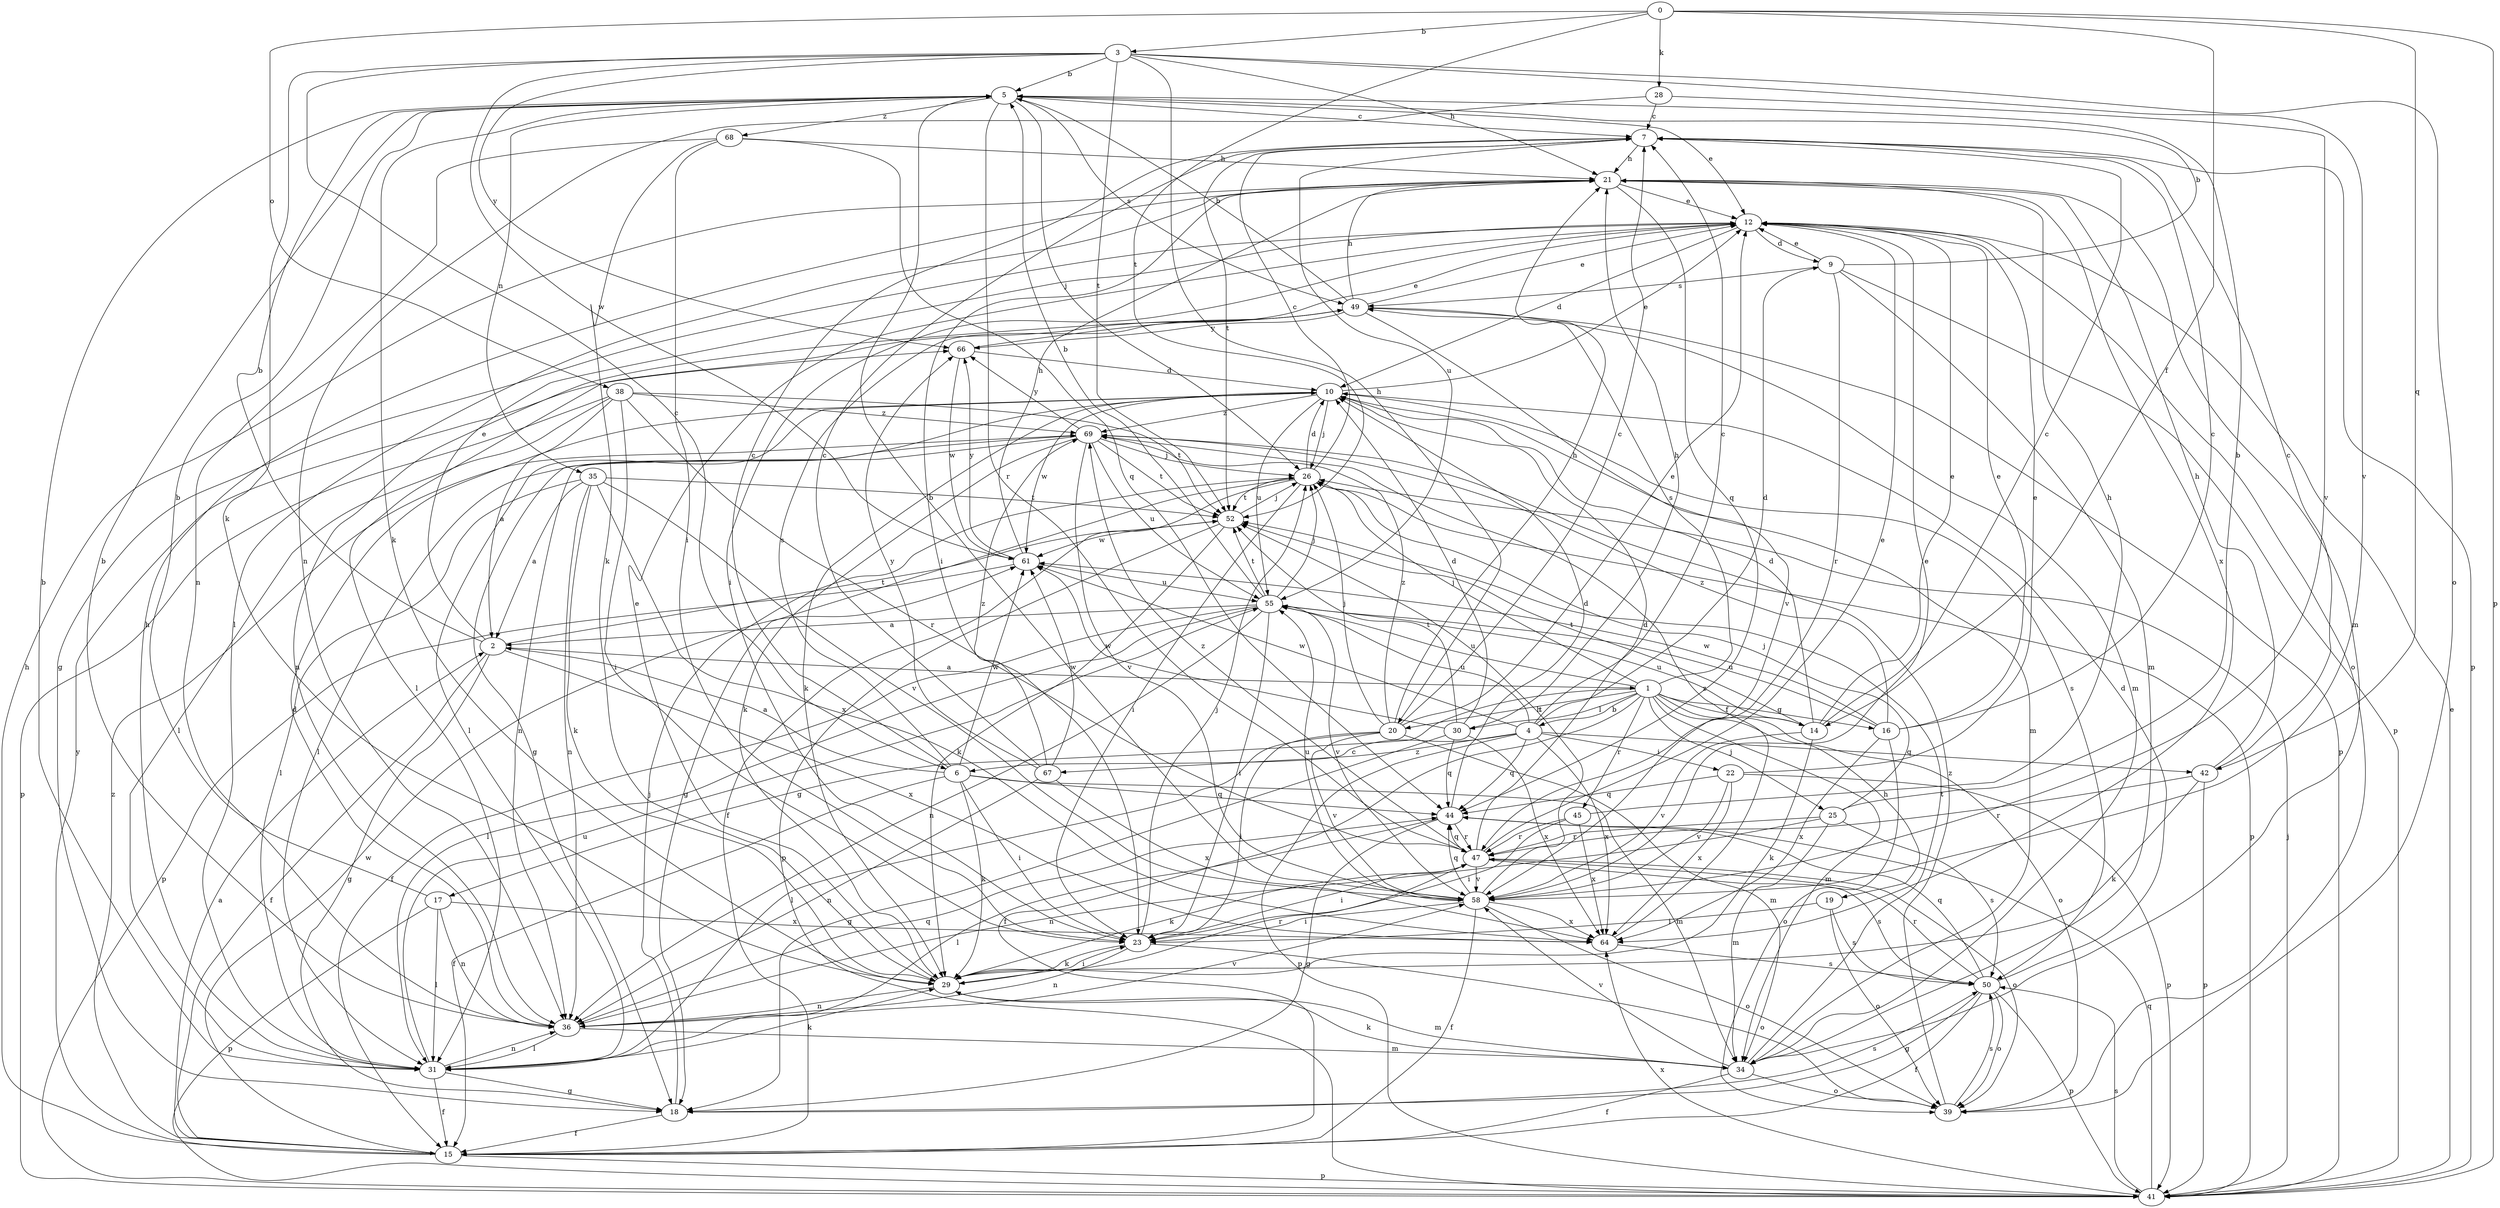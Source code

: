 strict digraph  {
0;
1;
2;
3;
4;
5;
6;
7;
9;
10;
12;
14;
15;
16;
17;
18;
19;
20;
21;
22;
23;
25;
26;
28;
29;
30;
31;
34;
35;
36;
38;
39;
41;
42;
44;
45;
47;
49;
50;
52;
55;
58;
61;
64;
66;
67;
68;
69;
0 -> 3  [label=b];
0 -> 14  [label=f];
0 -> 28  [label=k];
0 -> 38  [label=o];
0 -> 41  [label=p];
0 -> 42  [label=q];
0 -> 52  [label=t];
1 -> 4  [label=b];
1 -> 14  [label=f];
1 -> 15  [label=f];
1 -> 16  [label=g];
1 -> 17  [label=g];
1 -> 19  [label=h];
1 -> 20  [label=h];
1 -> 25  [label=j];
1 -> 26  [label=j];
1 -> 30  [label=l];
1 -> 34  [label=m];
1 -> 39  [label=o];
1 -> 45  [label=r];
1 -> 49  [label=s];
1 -> 55  [label=u];
2 -> 1  [label=a];
2 -> 5  [label=b];
2 -> 12  [label=e];
2 -> 15  [label=f];
2 -> 18  [label=g];
2 -> 52  [label=t];
2 -> 64  [label=x];
3 -> 5  [label=b];
3 -> 6  [label=c];
3 -> 20  [label=h];
3 -> 21  [label=h];
3 -> 29  [label=k];
3 -> 39  [label=o];
3 -> 52  [label=t];
3 -> 58  [label=v];
3 -> 61  [label=w];
3 -> 66  [label=y];
4 -> 6  [label=c];
4 -> 7  [label=c];
4 -> 9  [label=d];
4 -> 22  [label=i];
4 -> 41  [label=p];
4 -> 42  [label=q];
4 -> 44  [label=q];
4 -> 55  [label=u];
4 -> 61  [label=w];
4 -> 64  [label=x];
4 -> 67  [label=z];
5 -> 7  [label=c];
5 -> 12  [label=e];
5 -> 26  [label=j];
5 -> 29  [label=k];
5 -> 35  [label=n];
5 -> 47  [label=r];
5 -> 49  [label=s];
5 -> 68  [label=z];
6 -> 2  [label=a];
6 -> 7  [label=c];
6 -> 15  [label=f];
6 -> 23  [label=i];
6 -> 29  [label=k];
6 -> 34  [label=m];
6 -> 44  [label=q];
6 -> 49  [label=s];
6 -> 61  [label=w];
7 -> 21  [label=h];
7 -> 41  [label=p];
7 -> 52  [label=t];
7 -> 55  [label=u];
9 -> 5  [label=b];
9 -> 12  [label=e];
9 -> 34  [label=m];
9 -> 41  [label=p];
9 -> 47  [label=r];
9 -> 49  [label=s];
10 -> 12  [label=e];
10 -> 18  [label=g];
10 -> 26  [label=j];
10 -> 29  [label=k];
10 -> 31  [label=l];
10 -> 34  [label=m];
10 -> 50  [label=s];
10 -> 55  [label=u];
10 -> 61  [label=w];
10 -> 69  [label=z];
12 -> 9  [label=d];
12 -> 10  [label=d];
12 -> 18  [label=g];
12 -> 23  [label=i];
12 -> 39  [label=o];
14 -> 7  [label=c];
14 -> 10  [label=d];
14 -> 12  [label=e];
14 -> 29  [label=k];
14 -> 52  [label=t];
14 -> 55  [label=u];
14 -> 58  [label=v];
15 -> 2  [label=a];
15 -> 21  [label=h];
15 -> 41  [label=p];
15 -> 61  [label=w];
15 -> 66  [label=y];
15 -> 69  [label=z];
16 -> 7  [label=c];
16 -> 12  [label=e];
16 -> 39  [label=o];
16 -> 55  [label=u];
16 -> 61  [label=w];
16 -> 64  [label=x];
16 -> 69  [label=z];
17 -> 5  [label=b];
17 -> 31  [label=l];
17 -> 36  [label=n];
17 -> 41  [label=p];
17 -> 64  [label=x];
18 -> 15  [label=f];
18 -> 26  [label=j];
18 -> 50  [label=s];
19 -> 23  [label=i];
19 -> 39  [label=o];
19 -> 50  [label=s];
20 -> 7  [label=c];
20 -> 12  [label=e];
20 -> 21  [label=h];
20 -> 23  [label=i];
20 -> 26  [label=j];
20 -> 31  [label=l];
20 -> 34  [label=m];
20 -> 58  [label=v];
20 -> 69  [label=z];
21 -> 12  [label=e];
21 -> 23  [label=i];
21 -> 31  [label=l];
21 -> 34  [label=m];
21 -> 44  [label=q];
21 -> 64  [label=x];
22 -> 12  [label=e];
22 -> 41  [label=p];
22 -> 44  [label=q];
22 -> 58  [label=v];
22 -> 64  [label=x];
23 -> 26  [label=j];
23 -> 29  [label=k];
23 -> 36  [label=n];
23 -> 39  [label=o];
25 -> 5  [label=b];
25 -> 26  [label=j];
25 -> 34  [label=m];
25 -> 36  [label=n];
25 -> 47  [label=r];
25 -> 50  [label=s];
26 -> 7  [label=c];
26 -> 10  [label=d];
26 -> 15  [label=f];
26 -> 18  [label=g];
26 -> 23  [label=i];
26 -> 41  [label=p];
26 -> 52  [label=t];
28 -> 7  [label=c];
28 -> 36  [label=n];
28 -> 58  [label=v];
29 -> 12  [label=e];
29 -> 23  [label=i];
29 -> 34  [label=m];
29 -> 36  [label=n];
29 -> 47  [label=r];
30 -> 10  [label=d];
30 -> 18  [label=g];
30 -> 21  [label=h];
30 -> 44  [label=q];
30 -> 52  [label=t];
30 -> 61  [label=w];
30 -> 64  [label=x];
31 -> 5  [label=b];
31 -> 15  [label=f];
31 -> 18  [label=g];
31 -> 21  [label=h];
31 -> 29  [label=k];
31 -> 36  [label=n];
31 -> 55  [label=u];
34 -> 15  [label=f];
34 -> 29  [label=k];
34 -> 39  [label=o];
34 -> 52  [label=t];
34 -> 58  [label=v];
35 -> 2  [label=a];
35 -> 29  [label=k];
35 -> 31  [label=l];
35 -> 36  [label=n];
35 -> 52  [label=t];
35 -> 58  [label=v];
35 -> 64  [label=x];
36 -> 5  [label=b];
36 -> 10  [label=d];
36 -> 31  [label=l];
36 -> 34  [label=m];
36 -> 44  [label=q];
36 -> 58  [label=v];
38 -> 2  [label=a];
38 -> 23  [label=i];
38 -> 31  [label=l];
38 -> 41  [label=p];
38 -> 47  [label=r];
38 -> 52  [label=t];
38 -> 69  [label=z];
39 -> 50  [label=s];
39 -> 69  [label=z];
41 -> 12  [label=e];
41 -> 26  [label=j];
41 -> 44  [label=q];
41 -> 50  [label=s];
41 -> 64  [label=x];
42 -> 7  [label=c];
42 -> 21  [label=h];
42 -> 29  [label=k];
42 -> 41  [label=p];
42 -> 47  [label=r];
44 -> 10  [label=d];
44 -> 18  [label=g];
44 -> 31  [label=l];
44 -> 47  [label=r];
45 -> 21  [label=h];
45 -> 23  [label=i];
45 -> 47  [label=r];
45 -> 64  [label=x];
47 -> 10  [label=d];
47 -> 12  [label=e];
47 -> 23  [label=i];
47 -> 29  [label=k];
47 -> 39  [label=o];
47 -> 44  [label=q];
47 -> 50  [label=s];
47 -> 58  [label=v];
47 -> 69  [label=z];
49 -> 5  [label=b];
49 -> 12  [label=e];
49 -> 21  [label=h];
49 -> 31  [label=l];
49 -> 34  [label=m];
49 -> 36  [label=n];
49 -> 41  [label=p];
49 -> 58  [label=v];
49 -> 66  [label=y];
50 -> 10  [label=d];
50 -> 15  [label=f];
50 -> 18  [label=g];
50 -> 39  [label=o];
50 -> 41  [label=p];
50 -> 44  [label=q];
50 -> 47  [label=r];
52 -> 26  [label=j];
52 -> 29  [label=k];
52 -> 41  [label=p];
52 -> 61  [label=w];
55 -> 2  [label=a];
55 -> 5  [label=b];
55 -> 15  [label=f];
55 -> 23  [label=i];
55 -> 26  [label=j];
55 -> 31  [label=l];
55 -> 36  [label=n];
55 -> 52  [label=t];
55 -> 58  [label=v];
58 -> 5  [label=b];
58 -> 12  [label=e];
58 -> 15  [label=f];
58 -> 23  [label=i];
58 -> 39  [label=o];
58 -> 44  [label=q];
58 -> 52  [label=t];
58 -> 55  [label=u];
58 -> 64  [label=x];
61 -> 21  [label=h];
61 -> 41  [label=p];
61 -> 55  [label=u];
61 -> 66  [label=y];
64 -> 50  [label=s];
64 -> 69  [label=z];
66 -> 10  [label=d];
66 -> 12  [label=e];
66 -> 61  [label=w];
67 -> 7  [label=c];
67 -> 36  [label=n];
67 -> 61  [label=w];
67 -> 64  [label=x];
67 -> 66  [label=y];
67 -> 69  [label=z];
68 -> 21  [label=h];
68 -> 23  [label=i];
68 -> 29  [label=k];
68 -> 36  [label=n];
68 -> 44  [label=q];
69 -> 26  [label=j];
69 -> 29  [label=k];
69 -> 31  [label=l];
69 -> 36  [label=n];
69 -> 52  [label=t];
69 -> 55  [label=u];
69 -> 58  [label=v];
69 -> 66  [label=y];
}
